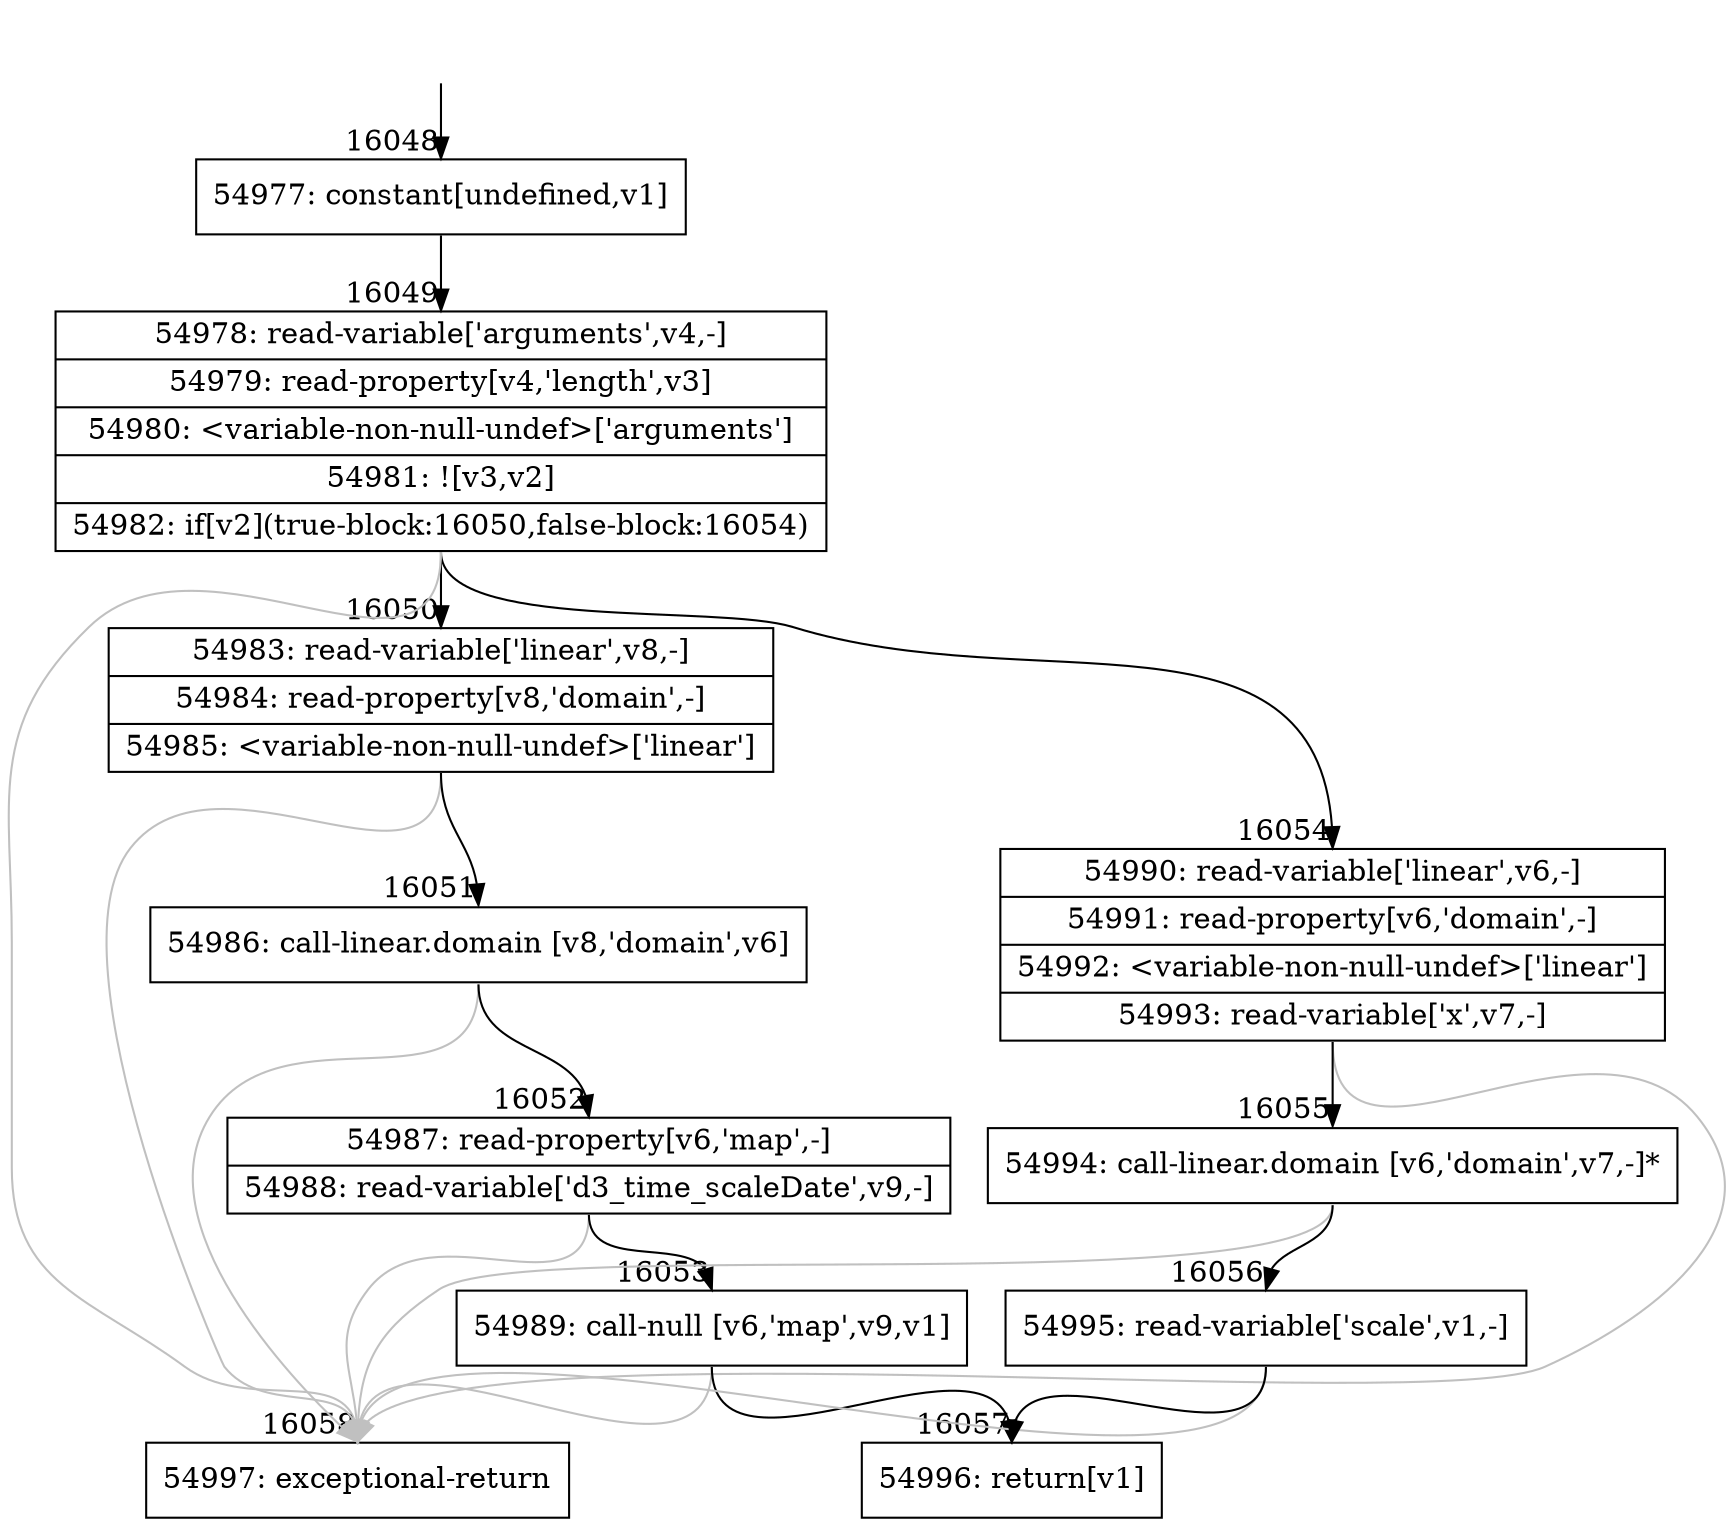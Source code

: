 digraph {
rankdir="TD"
BB_entry1476[shape=none,label=""];
BB_entry1476 -> BB16048 [tailport=s, headport=n, headlabel="    16048"]
BB16048 [shape=record label="{54977: constant[undefined,v1]}" ] 
BB16048 -> BB16049 [tailport=s, headport=n, headlabel="      16049"]
BB16049 [shape=record label="{54978: read-variable['arguments',v4,-]|54979: read-property[v4,'length',v3]|54980: \<variable-non-null-undef\>['arguments']|54981: ![v3,v2]|54982: if[v2](true-block:16050,false-block:16054)}" ] 
BB16049 -> BB16050 [tailport=s, headport=n, headlabel="      16050"]
BB16049 -> BB16054 [tailport=s, headport=n, headlabel="      16054"]
BB16049 -> BB16058 [tailport=s, headport=n, color=gray, headlabel="      16058"]
BB16050 [shape=record label="{54983: read-variable['linear',v8,-]|54984: read-property[v8,'domain',-]|54985: \<variable-non-null-undef\>['linear']}" ] 
BB16050 -> BB16051 [tailport=s, headport=n, headlabel="      16051"]
BB16050 -> BB16058 [tailport=s, headport=n, color=gray]
BB16051 [shape=record label="{54986: call-linear.domain [v8,'domain',v6]}" ] 
BB16051 -> BB16052 [tailport=s, headport=n, headlabel="      16052"]
BB16051 -> BB16058 [tailport=s, headport=n, color=gray]
BB16052 [shape=record label="{54987: read-property[v6,'map',-]|54988: read-variable['d3_time_scaleDate',v9,-]}" ] 
BB16052 -> BB16053 [tailport=s, headport=n, headlabel="      16053"]
BB16052 -> BB16058 [tailport=s, headport=n, color=gray]
BB16053 [shape=record label="{54989: call-null [v6,'map',v9,v1]}" ] 
BB16053 -> BB16057 [tailport=s, headport=n, headlabel="      16057"]
BB16053 -> BB16058 [tailport=s, headport=n, color=gray]
BB16054 [shape=record label="{54990: read-variable['linear',v6,-]|54991: read-property[v6,'domain',-]|54992: \<variable-non-null-undef\>['linear']|54993: read-variable['x',v7,-]}" ] 
BB16054 -> BB16055 [tailport=s, headport=n, headlabel="      16055"]
BB16054 -> BB16058 [tailport=s, headport=n, color=gray]
BB16055 [shape=record label="{54994: call-linear.domain [v6,'domain',v7,-]*}" ] 
BB16055 -> BB16056 [tailport=s, headport=n, headlabel="      16056"]
BB16055 -> BB16058 [tailport=s, headport=n, color=gray]
BB16056 [shape=record label="{54995: read-variable['scale',v1,-]}" ] 
BB16056 -> BB16057 [tailport=s, headport=n]
BB16056 -> BB16058 [tailport=s, headport=n, color=gray]
BB16057 [shape=record label="{54996: return[v1]}" ] 
BB16058 [shape=record label="{54997: exceptional-return}" ] 
//#$~ 9389
}
